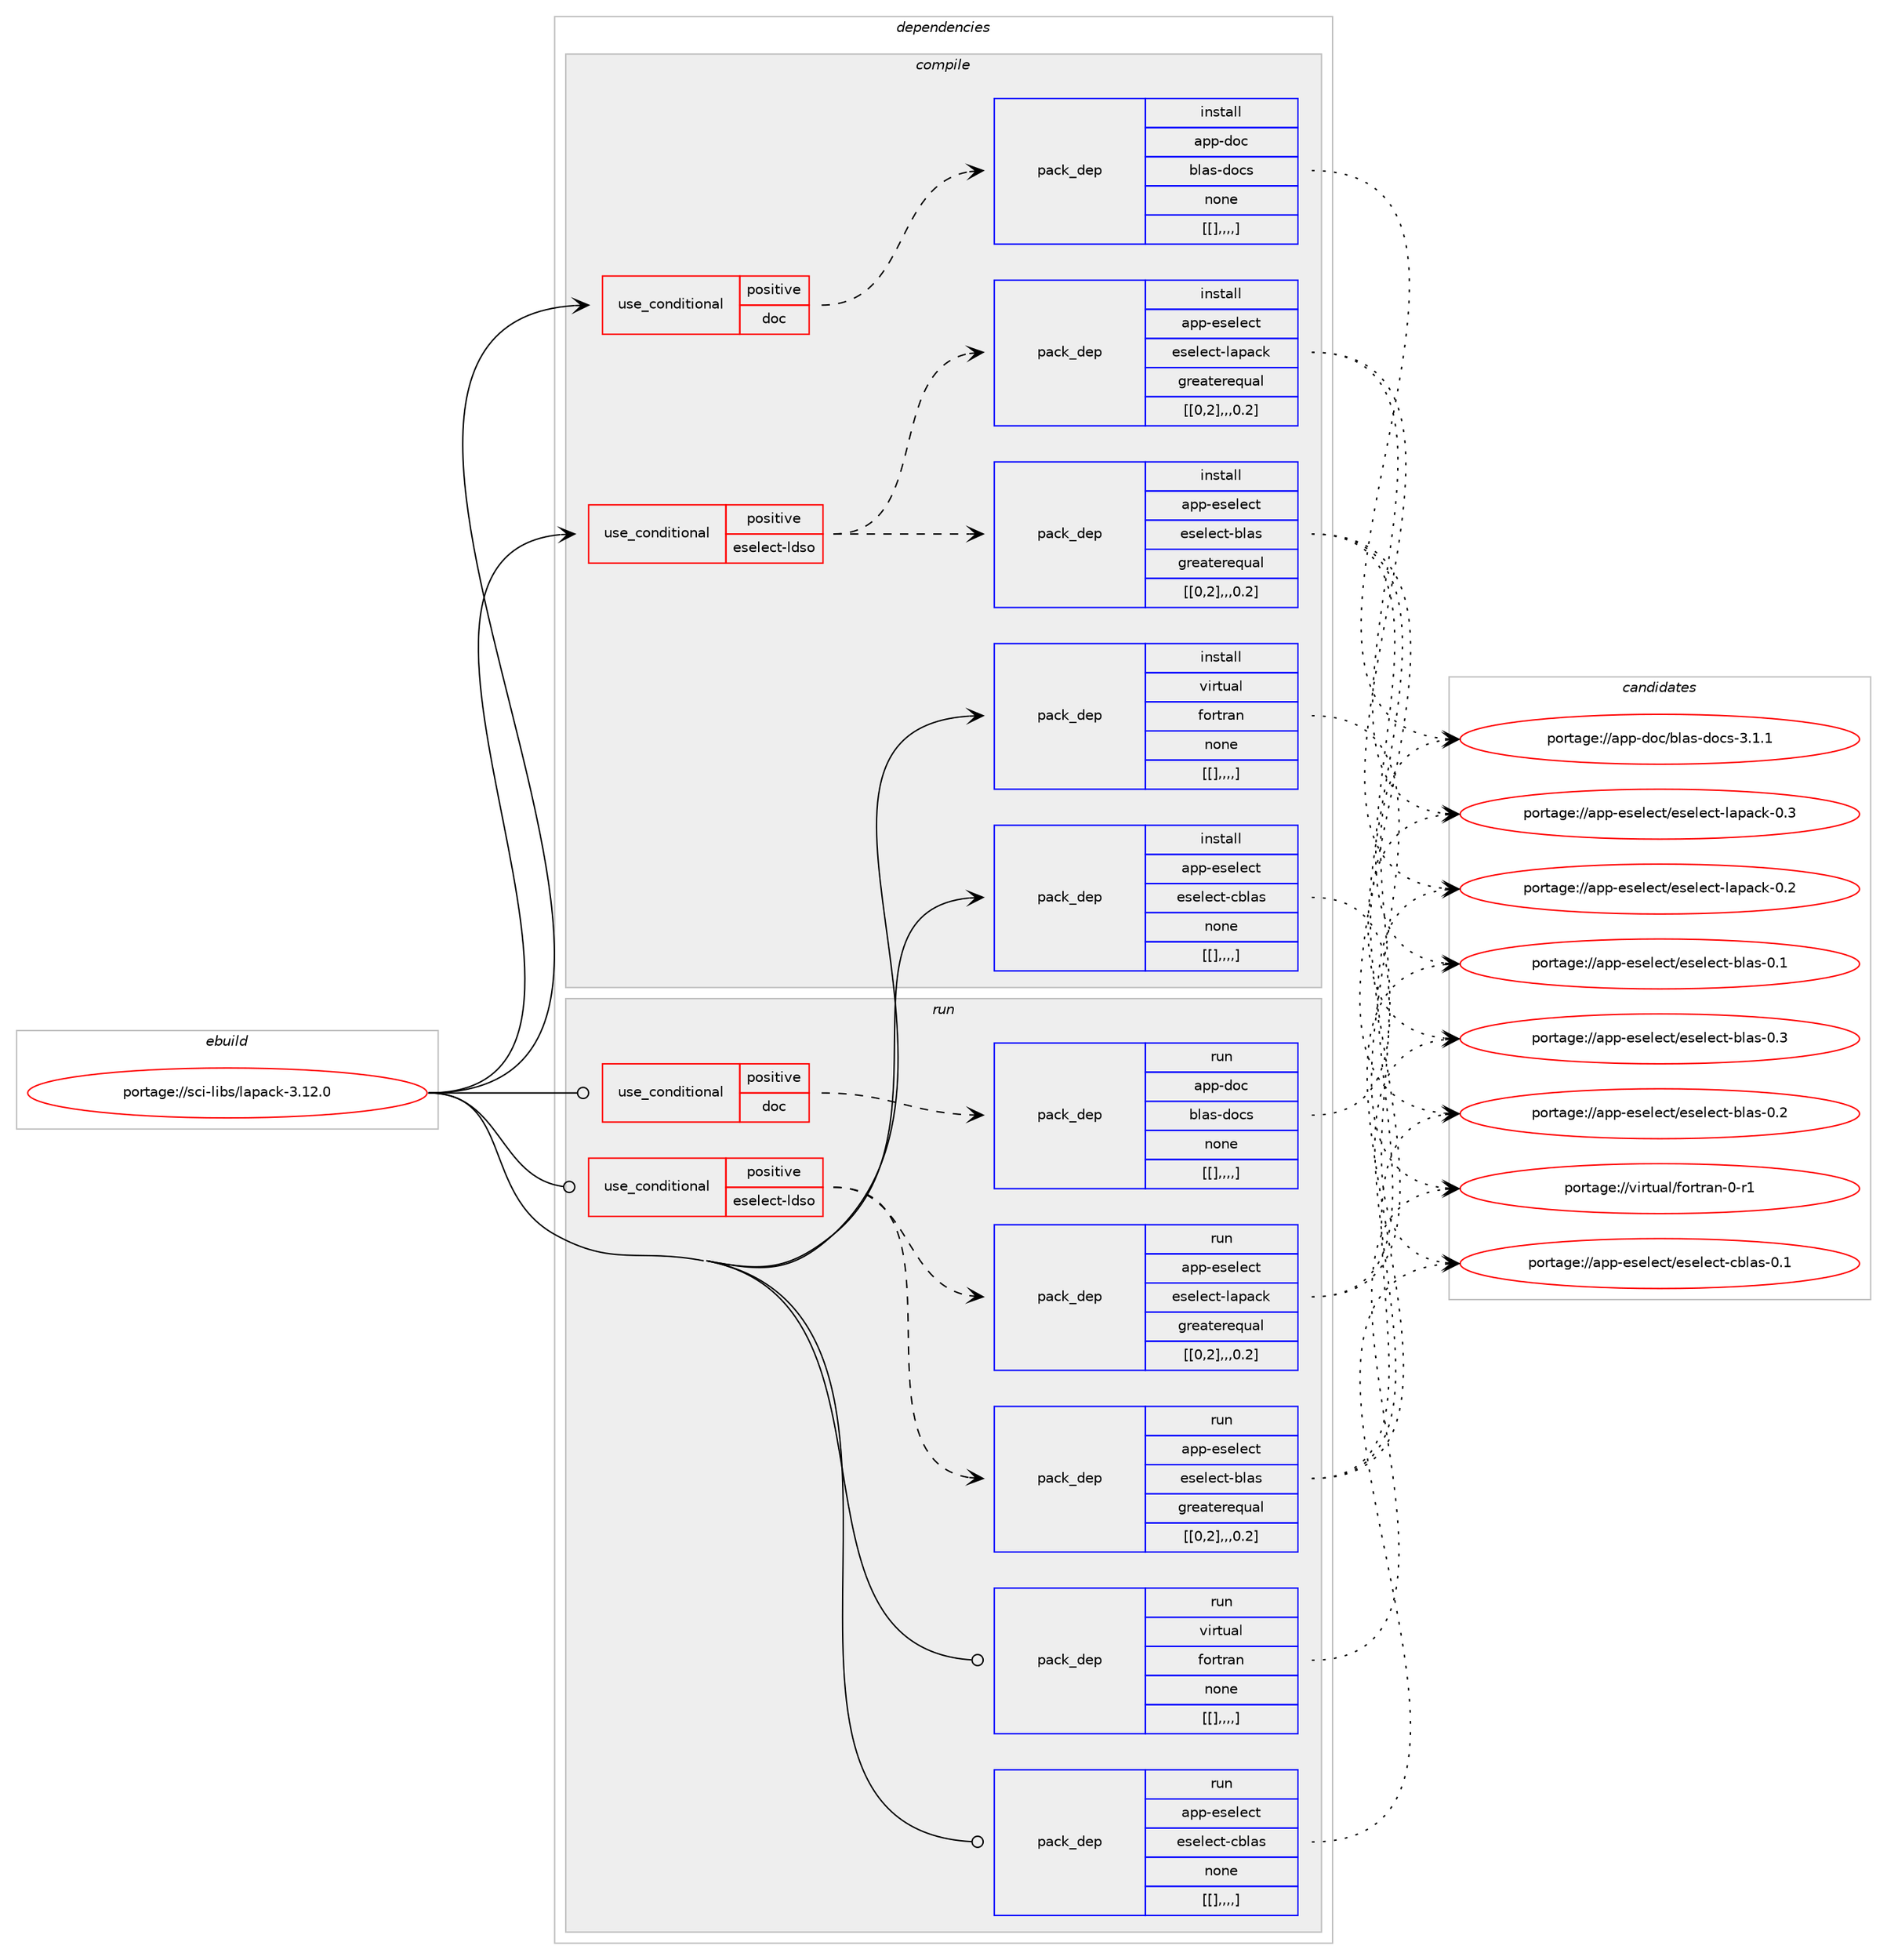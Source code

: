 digraph prolog {

# *************
# Graph options
# *************

newrank=true;
concentrate=true;
compound=true;
graph [rankdir=LR,fontname=Helvetica,fontsize=10,ranksep=1.5];#, ranksep=2.5, nodesep=0.2];
edge  [arrowhead=vee];
node  [fontname=Helvetica,fontsize=10];

# **********
# The ebuild
# **********

subgraph cluster_leftcol {
color=gray;
label=<<i>ebuild</i>>;
id [label="portage://sci-libs/lapack-3.12.0", color=red, width=4, href="../sci-libs/lapack-3.12.0.svg"];
}

# ****************
# The dependencies
# ****************

subgraph cluster_midcol {
color=gray;
label=<<i>dependencies</i>>;
subgraph cluster_compile {
fillcolor="#eeeeee";
style=filled;
label=<<i>compile</i>>;
subgraph cond1832 {
dependency5404 [label=<<TABLE BORDER="0" CELLBORDER="1" CELLSPACING="0" CELLPADDING="4"><TR><TD ROWSPAN="3" CELLPADDING="10">use_conditional</TD></TR><TR><TD>positive</TD></TR><TR><TD>doc</TD></TR></TABLE>>, shape=none, color=red];
subgraph pack3558 {
dependency5405 [label=<<TABLE BORDER="0" CELLBORDER="1" CELLSPACING="0" CELLPADDING="4" WIDTH="220"><TR><TD ROWSPAN="6" CELLPADDING="30">pack_dep</TD></TR><TR><TD WIDTH="110">install</TD></TR><TR><TD>app-doc</TD></TR><TR><TD>blas-docs</TD></TR><TR><TD>none</TD></TR><TR><TD>[[],,,,]</TD></TR></TABLE>>, shape=none, color=blue];
}
dependency5404:e -> dependency5405:w [weight=20,style="dashed",arrowhead="vee"];
}
id:e -> dependency5404:w [weight=20,style="solid",arrowhead="vee"];
subgraph cond1833 {
dependency5406 [label=<<TABLE BORDER="0" CELLBORDER="1" CELLSPACING="0" CELLPADDING="4"><TR><TD ROWSPAN="3" CELLPADDING="10">use_conditional</TD></TR><TR><TD>positive</TD></TR><TR><TD>eselect-ldso</TD></TR></TABLE>>, shape=none, color=red];
subgraph pack3559 {
dependency5407 [label=<<TABLE BORDER="0" CELLBORDER="1" CELLSPACING="0" CELLPADDING="4" WIDTH="220"><TR><TD ROWSPAN="6" CELLPADDING="30">pack_dep</TD></TR><TR><TD WIDTH="110">install</TD></TR><TR><TD>app-eselect</TD></TR><TR><TD>eselect-blas</TD></TR><TR><TD>greaterequal</TD></TR><TR><TD>[[0,2],,,0.2]</TD></TR></TABLE>>, shape=none, color=blue];
}
dependency5406:e -> dependency5407:w [weight=20,style="dashed",arrowhead="vee"];
subgraph pack3560 {
dependency5408 [label=<<TABLE BORDER="0" CELLBORDER="1" CELLSPACING="0" CELLPADDING="4" WIDTH="220"><TR><TD ROWSPAN="6" CELLPADDING="30">pack_dep</TD></TR><TR><TD WIDTH="110">install</TD></TR><TR><TD>app-eselect</TD></TR><TR><TD>eselect-lapack</TD></TR><TR><TD>greaterequal</TD></TR><TR><TD>[[0,2],,,0.2]</TD></TR></TABLE>>, shape=none, color=blue];
}
dependency5406:e -> dependency5408:w [weight=20,style="dashed",arrowhead="vee"];
}
id:e -> dependency5406:w [weight=20,style="solid",arrowhead="vee"];
subgraph pack3561 {
dependency5409 [label=<<TABLE BORDER="0" CELLBORDER="1" CELLSPACING="0" CELLPADDING="4" WIDTH="220"><TR><TD ROWSPAN="6" CELLPADDING="30">pack_dep</TD></TR><TR><TD WIDTH="110">install</TD></TR><TR><TD>virtual</TD></TR><TR><TD>fortran</TD></TR><TR><TD>none</TD></TR><TR><TD>[[],,,,]</TD></TR></TABLE>>, shape=none, color=blue];
}
id:e -> dependency5409:w [weight=20,style="solid",arrowhead="vee"];
subgraph pack3562 {
dependency5410 [label=<<TABLE BORDER="0" CELLBORDER="1" CELLSPACING="0" CELLPADDING="4" WIDTH="220"><TR><TD ROWSPAN="6" CELLPADDING="30">pack_dep</TD></TR><TR><TD WIDTH="110">install</TD></TR><TR><TD>app-eselect</TD></TR><TR><TD>eselect-cblas</TD></TR><TR><TD>none</TD></TR><TR><TD>[[],,,,]</TD></TR></TABLE>>, shape=none, color=blue];
}
id:e -> dependency5410:w [weight=20,style="solid",arrowhead="vee"];
}
subgraph cluster_compileandrun {
fillcolor="#eeeeee";
style=filled;
label=<<i>compile and run</i>>;
}
subgraph cluster_run {
fillcolor="#eeeeee";
style=filled;
label=<<i>run</i>>;
subgraph cond1834 {
dependency5411 [label=<<TABLE BORDER="0" CELLBORDER="1" CELLSPACING="0" CELLPADDING="4"><TR><TD ROWSPAN="3" CELLPADDING="10">use_conditional</TD></TR><TR><TD>positive</TD></TR><TR><TD>doc</TD></TR></TABLE>>, shape=none, color=red];
subgraph pack3563 {
dependency5412 [label=<<TABLE BORDER="0" CELLBORDER="1" CELLSPACING="0" CELLPADDING="4" WIDTH="220"><TR><TD ROWSPAN="6" CELLPADDING="30">pack_dep</TD></TR><TR><TD WIDTH="110">run</TD></TR><TR><TD>app-doc</TD></TR><TR><TD>blas-docs</TD></TR><TR><TD>none</TD></TR><TR><TD>[[],,,,]</TD></TR></TABLE>>, shape=none, color=blue];
}
dependency5411:e -> dependency5412:w [weight=20,style="dashed",arrowhead="vee"];
}
id:e -> dependency5411:w [weight=20,style="solid",arrowhead="odot"];
subgraph cond1835 {
dependency5413 [label=<<TABLE BORDER="0" CELLBORDER="1" CELLSPACING="0" CELLPADDING="4"><TR><TD ROWSPAN="3" CELLPADDING="10">use_conditional</TD></TR><TR><TD>positive</TD></TR><TR><TD>eselect-ldso</TD></TR></TABLE>>, shape=none, color=red];
subgraph pack3564 {
dependency5414 [label=<<TABLE BORDER="0" CELLBORDER="1" CELLSPACING="0" CELLPADDING="4" WIDTH="220"><TR><TD ROWSPAN="6" CELLPADDING="30">pack_dep</TD></TR><TR><TD WIDTH="110">run</TD></TR><TR><TD>app-eselect</TD></TR><TR><TD>eselect-blas</TD></TR><TR><TD>greaterequal</TD></TR><TR><TD>[[0,2],,,0.2]</TD></TR></TABLE>>, shape=none, color=blue];
}
dependency5413:e -> dependency5414:w [weight=20,style="dashed",arrowhead="vee"];
subgraph pack3565 {
dependency5415 [label=<<TABLE BORDER="0" CELLBORDER="1" CELLSPACING="0" CELLPADDING="4" WIDTH="220"><TR><TD ROWSPAN="6" CELLPADDING="30">pack_dep</TD></TR><TR><TD WIDTH="110">run</TD></TR><TR><TD>app-eselect</TD></TR><TR><TD>eselect-lapack</TD></TR><TR><TD>greaterequal</TD></TR><TR><TD>[[0,2],,,0.2]</TD></TR></TABLE>>, shape=none, color=blue];
}
dependency5413:e -> dependency5415:w [weight=20,style="dashed",arrowhead="vee"];
}
id:e -> dependency5413:w [weight=20,style="solid",arrowhead="odot"];
subgraph pack3566 {
dependency5416 [label=<<TABLE BORDER="0" CELLBORDER="1" CELLSPACING="0" CELLPADDING="4" WIDTH="220"><TR><TD ROWSPAN="6" CELLPADDING="30">pack_dep</TD></TR><TR><TD WIDTH="110">run</TD></TR><TR><TD>virtual</TD></TR><TR><TD>fortran</TD></TR><TR><TD>none</TD></TR><TR><TD>[[],,,,]</TD></TR></TABLE>>, shape=none, color=blue];
}
id:e -> dependency5416:w [weight=20,style="solid",arrowhead="odot"];
subgraph pack3567 {
dependency5417 [label=<<TABLE BORDER="0" CELLBORDER="1" CELLSPACING="0" CELLPADDING="4" WIDTH="220"><TR><TD ROWSPAN="6" CELLPADDING="30">pack_dep</TD></TR><TR><TD WIDTH="110">run</TD></TR><TR><TD>app-eselect</TD></TR><TR><TD>eselect-cblas</TD></TR><TR><TD>none</TD></TR><TR><TD>[[],,,,]</TD></TR></TABLE>>, shape=none, color=blue];
}
id:e -> dependency5417:w [weight=20,style="solid",arrowhead="odot"];
}
}

# **************
# The candidates
# **************

subgraph cluster_choices {
rank=same;
color=gray;
label=<<i>candidates</i>>;

subgraph choice3558 {
color=black;
nodesep=1;
choice9711211245100111994798108971154510011199115455146494649 [label="portage://app-doc/blas-docs-3.1.1", color=red, width=4,href="../app-doc/blas-docs-3.1.1.svg"];
dependency5405:e -> choice9711211245100111994798108971154510011199115455146494649:w [style=dotted,weight="100"];
}
subgraph choice3559 {
color=black;
nodesep=1;
choice971121124510111510110810199116471011151011081019911645981089711545484651 [label="portage://app-eselect/eselect-blas-0.3", color=red, width=4,href="../app-eselect/eselect-blas-0.3.svg"];
choice971121124510111510110810199116471011151011081019911645981089711545484650 [label="portage://app-eselect/eselect-blas-0.2", color=red, width=4,href="../app-eselect/eselect-blas-0.2.svg"];
choice971121124510111510110810199116471011151011081019911645981089711545484649 [label="portage://app-eselect/eselect-blas-0.1", color=red, width=4,href="../app-eselect/eselect-blas-0.1.svg"];
dependency5407:e -> choice971121124510111510110810199116471011151011081019911645981089711545484651:w [style=dotted,weight="100"];
dependency5407:e -> choice971121124510111510110810199116471011151011081019911645981089711545484650:w [style=dotted,weight="100"];
dependency5407:e -> choice971121124510111510110810199116471011151011081019911645981089711545484649:w [style=dotted,weight="100"];
}
subgraph choice3560 {
color=black;
nodesep=1;
choice97112112451011151011081019911647101115101108101991164510897112979910745484651 [label="portage://app-eselect/eselect-lapack-0.3", color=red, width=4,href="../app-eselect/eselect-lapack-0.3.svg"];
choice97112112451011151011081019911647101115101108101991164510897112979910745484650 [label="portage://app-eselect/eselect-lapack-0.2", color=red, width=4,href="../app-eselect/eselect-lapack-0.2.svg"];
dependency5408:e -> choice97112112451011151011081019911647101115101108101991164510897112979910745484651:w [style=dotted,weight="100"];
dependency5408:e -> choice97112112451011151011081019911647101115101108101991164510897112979910745484650:w [style=dotted,weight="100"];
}
subgraph choice3561 {
color=black;
nodesep=1;
choice11810511411611797108471021111141161149711045484511449 [label="portage://virtual/fortran-0-r1", color=red, width=4,href="../virtual/fortran-0-r1.svg"];
dependency5409:e -> choice11810511411611797108471021111141161149711045484511449:w [style=dotted,weight="100"];
}
subgraph choice3562 {
color=black;
nodesep=1;
choice97112112451011151011081019911647101115101108101991164599981089711545484649 [label="portage://app-eselect/eselect-cblas-0.1", color=red, width=4,href="../app-eselect/eselect-cblas-0.1.svg"];
dependency5410:e -> choice97112112451011151011081019911647101115101108101991164599981089711545484649:w [style=dotted,weight="100"];
}
subgraph choice3563 {
color=black;
nodesep=1;
choice9711211245100111994798108971154510011199115455146494649 [label="portage://app-doc/blas-docs-3.1.1", color=red, width=4,href="../app-doc/blas-docs-3.1.1.svg"];
dependency5412:e -> choice9711211245100111994798108971154510011199115455146494649:w [style=dotted,weight="100"];
}
subgraph choice3564 {
color=black;
nodesep=1;
choice971121124510111510110810199116471011151011081019911645981089711545484651 [label="portage://app-eselect/eselect-blas-0.3", color=red, width=4,href="../app-eselect/eselect-blas-0.3.svg"];
choice971121124510111510110810199116471011151011081019911645981089711545484650 [label="portage://app-eselect/eselect-blas-0.2", color=red, width=4,href="../app-eselect/eselect-blas-0.2.svg"];
choice971121124510111510110810199116471011151011081019911645981089711545484649 [label="portage://app-eselect/eselect-blas-0.1", color=red, width=4,href="../app-eselect/eselect-blas-0.1.svg"];
dependency5414:e -> choice971121124510111510110810199116471011151011081019911645981089711545484651:w [style=dotted,weight="100"];
dependency5414:e -> choice971121124510111510110810199116471011151011081019911645981089711545484650:w [style=dotted,weight="100"];
dependency5414:e -> choice971121124510111510110810199116471011151011081019911645981089711545484649:w [style=dotted,weight="100"];
}
subgraph choice3565 {
color=black;
nodesep=1;
choice97112112451011151011081019911647101115101108101991164510897112979910745484651 [label="portage://app-eselect/eselect-lapack-0.3", color=red, width=4,href="../app-eselect/eselect-lapack-0.3.svg"];
choice97112112451011151011081019911647101115101108101991164510897112979910745484650 [label="portage://app-eselect/eselect-lapack-0.2", color=red, width=4,href="../app-eselect/eselect-lapack-0.2.svg"];
dependency5415:e -> choice97112112451011151011081019911647101115101108101991164510897112979910745484651:w [style=dotted,weight="100"];
dependency5415:e -> choice97112112451011151011081019911647101115101108101991164510897112979910745484650:w [style=dotted,weight="100"];
}
subgraph choice3566 {
color=black;
nodesep=1;
choice11810511411611797108471021111141161149711045484511449 [label="portage://virtual/fortran-0-r1", color=red, width=4,href="../virtual/fortran-0-r1.svg"];
dependency5416:e -> choice11810511411611797108471021111141161149711045484511449:w [style=dotted,weight="100"];
}
subgraph choice3567 {
color=black;
nodesep=1;
choice97112112451011151011081019911647101115101108101991164599981089711545484649 [label="portage://app-eselect/eselect-cblas-0.1", color=red, width=4,href="../app-eselect/eselect-cblas-0.1.svg"];
dependency5417:e -> choice97112112451011151011081019911647101115101108101991164599981089711545484649:w [style=dotted,weight="100"];
}
}

}
